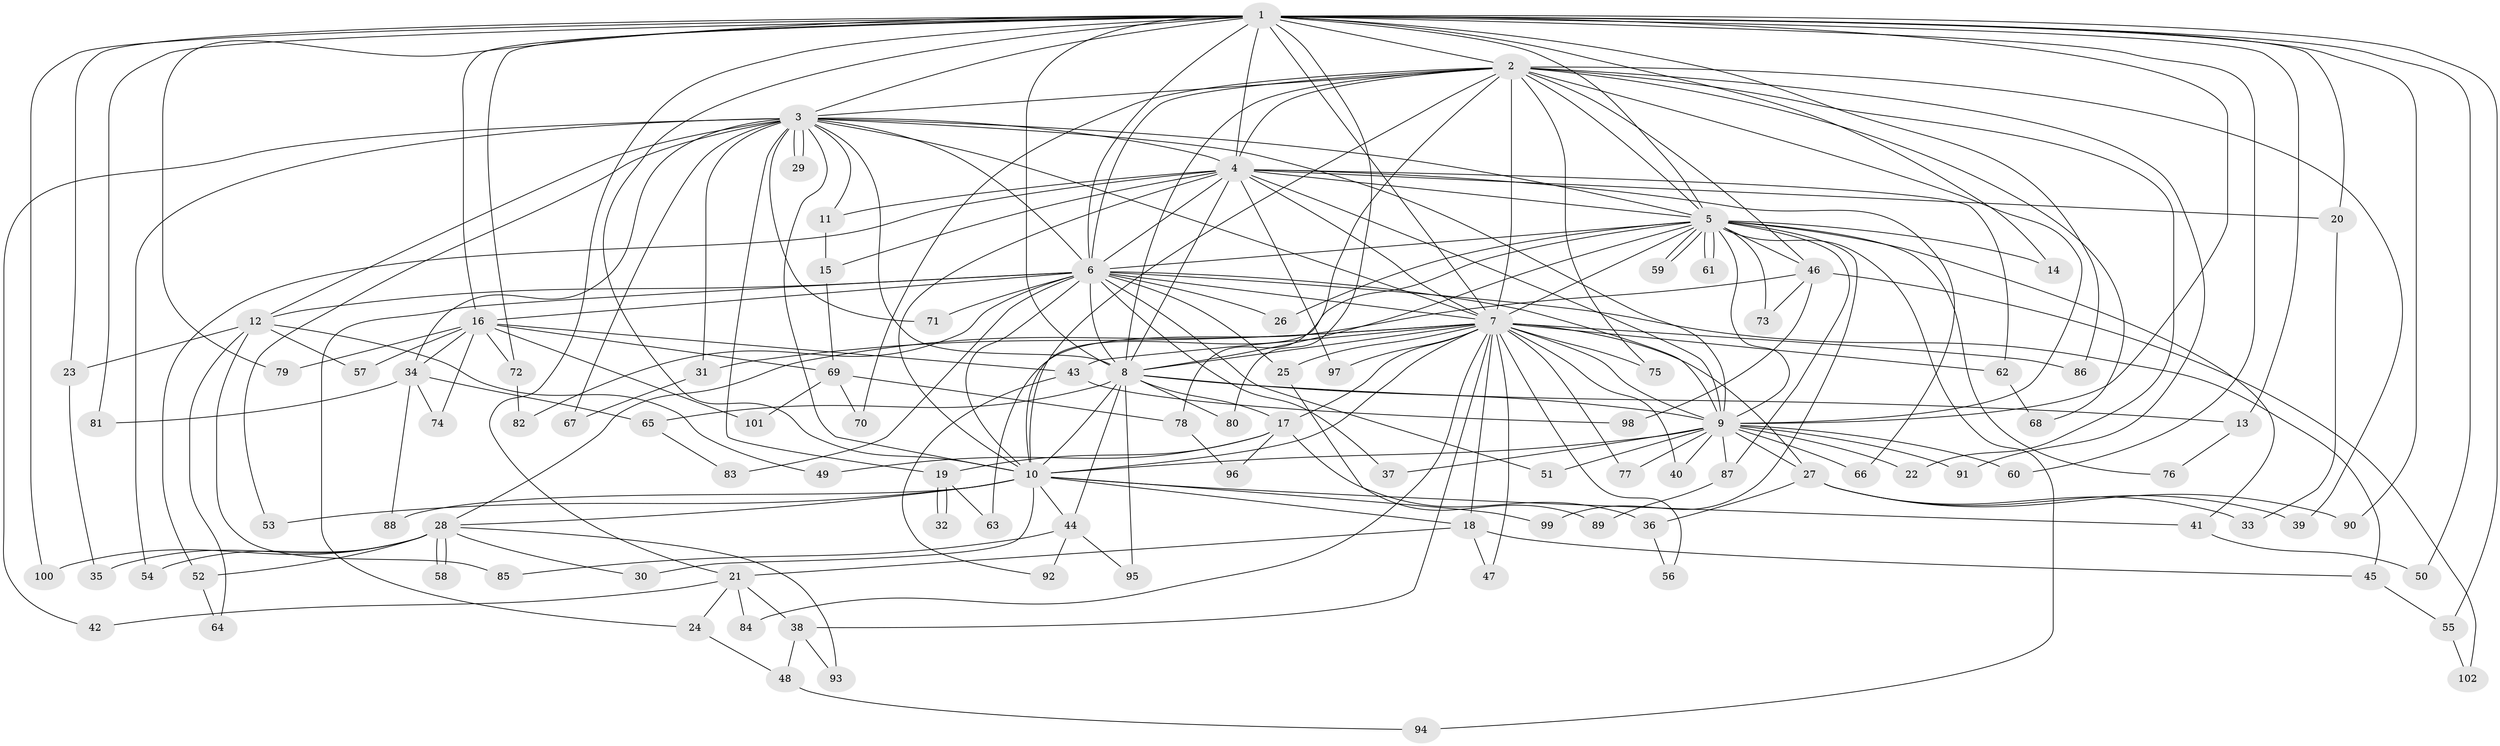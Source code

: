// coarse degree distribution, {21: 0.013513513513513514, 22: 0.04054054054054054, 11: 0.013513513513513514, 17: 0.013513513513513514, 25: 0.013513513513513514, 3: 0.14864864864864866, 7: 0.013513513513513514, 2: 0.5135135135135135, 10: 0.02702702702702703, 6: 0.06756756756756757, 4: 0.08108108108108109, 5: 0.02702702702702703, 1: 0.02702702702702703}
// Generated by graph-tools (version 1.1) at 2025/23/03/03/25 07:23:35]
// undirected, 102 vertices, 229 edges
graph export_dot {
graph [start="1"]
  node [color=gray90,style=filled];
  1;
  2;
  3;
  4;
  5;
  6;
  7;
  8;
  9;
  10;
  11;
  12;
  13;
  14;
  15;
  16;
  17;
  18;
  19;
  20;
  21;
  22;
  23;
  24;
  25;
  26;
  27;
  28;
  29;
  30;
  31;
  32;
  33;
  34;
  35;
  36;
  37;
  38;
  39;
  40;
  41;
  42;
  43;
  44;
  45;
  46;
  47;
  48;
  49;
  50;
  51;
  52;
  53;
  54;
  55;
  56;
  57;
  58;
  59;
  60;
  61;
  62;
  63;
  64;
  65;
  66;
  67;
  68;
  69;
  70;
  71;
  72;
  73;
  74;
  75;
  76;
  77;
  78;
  79;
  80;
  81;
  82;
  83;
  84;
  85;
  86;
  87;
  88;
  89;
  90;
  91;
  92;
  93;
  94;
  95;
  96;
  97;
  98;
  99;
  100;
  101;
  102;
  1 -- 2;
  1 -- 3;
  1 -- 4;
  1 -- 5;
  1 -- 6;
  1 -- 7;
  1 -- 8;
  1 -- 9;
  1 -- 10;
  1 -- 13;
  1 -- 14;
  1 -- 16;
  1 -- 20;
  1 -- 21;
  1 -- 23;
  1 -- 50;
  1 -- 55;
  1 -- 60;
  1 -- 72;
  1 -- 79;
  1 -- 80;
  1 -- 81;
  1 -- 86;
  1 -- 90;
  1 -- 100;
  2 -- 3;
  2 -- 4;
  2 -- 5;
  2 -- 6;
  2 -- 7;
  2 -- 8;
  2 -- 9;
  2 -- 10;
  2 -- 22;
  2 -- 39;
  2 -- 46;
  2 -- 68;
  2 -- 70;
  2 -- 75;
  2 -- 78;
  2 -- 91;
  3 -- 4;
  3 -- 5;
  3 -- 6;
  3 -- 7;
  3 -- 8;
  3 -- 9;
  3 -- 10;
  3 -- 11;
  3 -- 12;
  3 -- 19;
  3 -- 29;
  3 -- 29;
  3 -- 31;
  3 -- 34;
  3 -- 42;
  3 -- 53;
  3 -- 54;
  3 -- 67;
  3 -- 71;
  4 -- 5;
  4 -- 6;
  4 -- 7;
  4 -- 8;
  4 -- 9;
  4 -- 10;
  4 -- 11;
  4 -- 15;
  4 -- 20;
  4 -- 52;
  4 -- 62;
  4 -- 66;
  4 -- 97;
  5 -- 6;
  5 -- 7;
  5 -- 8;
  5 -- 9;
  5 -- 10;
  5 -- 14;
  5 -- 26;
  5 -- 41;
  5 -- 46;
  5 -- 59;
  5 -- 59;
  5 -- 61;
  5 -- 61;
  5 -- 73;
  5 -- 76;
  5 -- 87;
  5 -- 94;
  5 -- 99;
  6 -- 7;
  6 -- 8;
  6 -- 9;
  6 -- 10;
  6 -- 12;
  6 -- 16;
  6 -- 24;
  6 -- 25;
  6 -- 26;
  6 -- 37;
  6 -- 45;
  6 -- 51;
  6 -- 71;
  6 -- 82;
  6 -- 83;
  7 -- 8;
  7 -- 9;
  7 -- 10;
  7 -- 17;
  7 -- 18;
  7 -- 25;
  7 -- 27;
  7 -- 28;
  7 -- 31;
  7 -- 38;
  7 -- 40;
  7 -- 43;
  7 -- 47;
  7 -- 56;
  7 -- 62;
  7 -- 75;
  7 -- 77;
  7 -- 84;
  7 -- 86;
  7 -- 97;
  8 -- 9;
  8 -- 10;
  8 -- 13;
  8 -- 17;
  8 -- 44;
  8 -- 65;
  8 -- 80;
  8 -- 95;
  9 -- 10;
  9 -- 22;
  9 -- 27;
  9 -- 37;
  9 -- 40;
  9 -- 51;
  9 -- 60;
  9 -- 66;
  9 -- 77;
  9 -- 87;
  9 -- 91;
  10 -- 18;
  10 -- 28;
  10 -- 30;
  10 -- 41;
  10 -- 44;
  10 -- 53;
  10 -- 88;
  10 -- 99;
  11 -- 15;
  12 -- 23;
  12 -- 49;
  12 -- 57;
  12 -- 64;
  12 -- 85;
  13 -- 76;
  15 -- 69;
  16 -- 34;
  16 -- 43;
  16 -- 57;
  16 -- 69;
  16 -- 72;
  16 -- 74;
  16 -- 79;
  16 -- 101;
  17 -- 19;
  17 -- 36;
  17 -- 49;
  17 -- 96;
  18 -- 21;
  18 -- 45;
  18 -- 47;
  19 -- 32;
  19 -- 32;
  19 -- 63;
  20 -- 33;
  21 -- 24;
  21 -- 38;
  21 -- 42;
  21 -- 84;
  23 -- 35;
  24 -- 48;
  25 -- 89;
  27 -- 33;
  27 -- 36;
  27 -- 39;
  27 -- 90;
  28 -- 30;
  28 -- 35;
  28 -- 52;
  28 -- 54;
  28 -- 58;
  28 -- 58;
  28 -- 93;
  28 -- 100;
  31 -- 67;
  34 -- 65;
  34 -- 74;
  34 -- 81;
  34 -- 88;
  36 -- 56;
  38 -- 48;
  38 -- 93;
  41 -- 50;
  43 -- 92;
  43 -- 98;
  44 -- 85;
  44 -- 92;
  44 -- 95;
  45 -- 55;
  46 -- 63;
  46 -- 73;
  46 -- 98;
  46 -- 102;
  48 -- 94;
  52 -- 64;
  55 -- 102;
  62 -- 68;
  65 -- 83;
  69 -- 70;
  69 -- 78;
  69 -- 101;
  72 -- 82;
  78 -- 96;
  87 -- 89;
}
